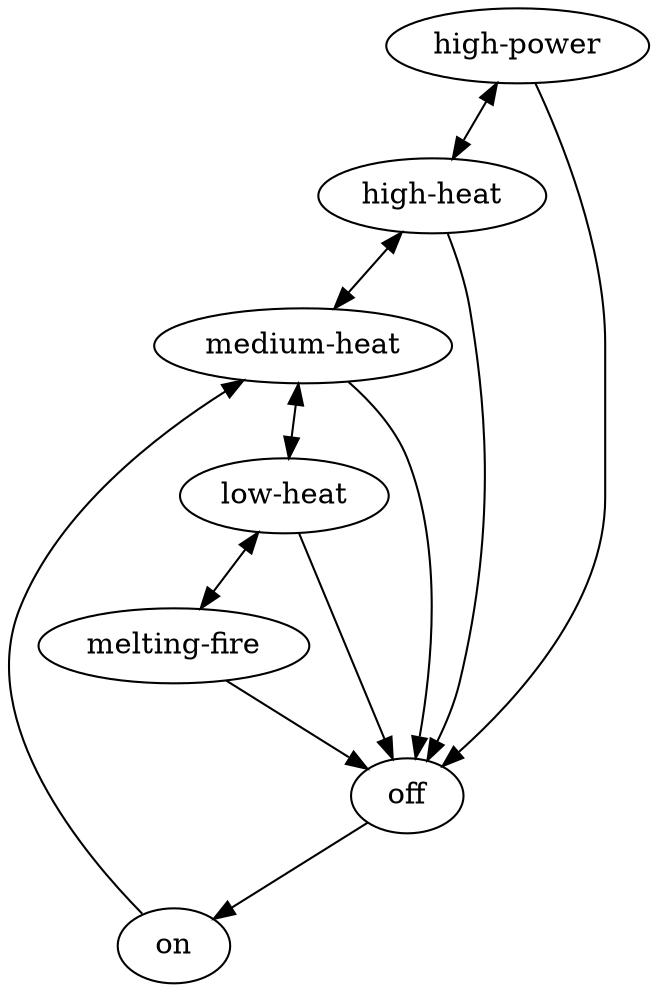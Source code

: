 digraph ih_stove {
   INST346 [label = "high-power" ];
   INST347 [label = "high-heat" ];
   INST348 [label = "medium-heat" ];
   INST349 [label = "low-heat" ];
   INST350 [label = "melting-fire" ];
   INST351 [label = "on" ];
   INST352 [label = "off" ];
   INST347 -> INST352;
   INST347 -> INST348[dir = both];
   INST348 -> INST352;
   INST348 -> INST349[dir = both];
   INST349 -> INST352;
   INST349 -> INST350[dir = both];
   INST352 -> INST351;
   INST346 -> INST352;
   INST346 -> INST347[dir = both];
   INST350 -> INST352;
   INST351 -> INST348;
}
